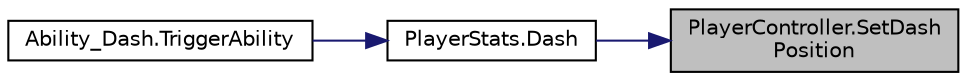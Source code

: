 digraph "PlayerController.SetDashPosition"
{
 // INTERACTIVE_SVG=YES
 // LATEX_PDF_SIZE
  edge [fontname="Helvetica",fontsize="10",labelfontname="Helvetica",labelfontsize="10"];
  node [fontname="Helvetica",fontsize="10",shape=record];
  rankdir="RL";
  Node1 [label="PlayerController.SetDash\lPosition",height=0.2,width=0.4,color="black", fillcolor="grey75", style="filled", fontcolor="black",tooltip="Initialize a Dash Animation and start to move towards there."];
  Node1 -> Node2 [dir="back",color="midnightblue",fontsize="10",style="solid",fontname="Helvetica"];
  Node2 [label="PlayerStats.Dash",height=0.2,width=0.4,color="black", fillcolor="white", style="filled",URL="$class_player_stats.html#a33b723f51a189f34d473f1e98ac57aa0",tooltip=" "];
  Node2 -> Node3 [dir="back",color="midnightblue",fontsize="10",style="solid",fontname="Helvetica"];
  Node3 [label="Ability_Dash.TriggerAbility",height=0.2,width=0.4,color="black", fillcolor="white", style="filled",URL="$class_ability___dash.html#a4b8c736f5d9b2cab6cca814a98e234f6",tooltip=" "];
}
